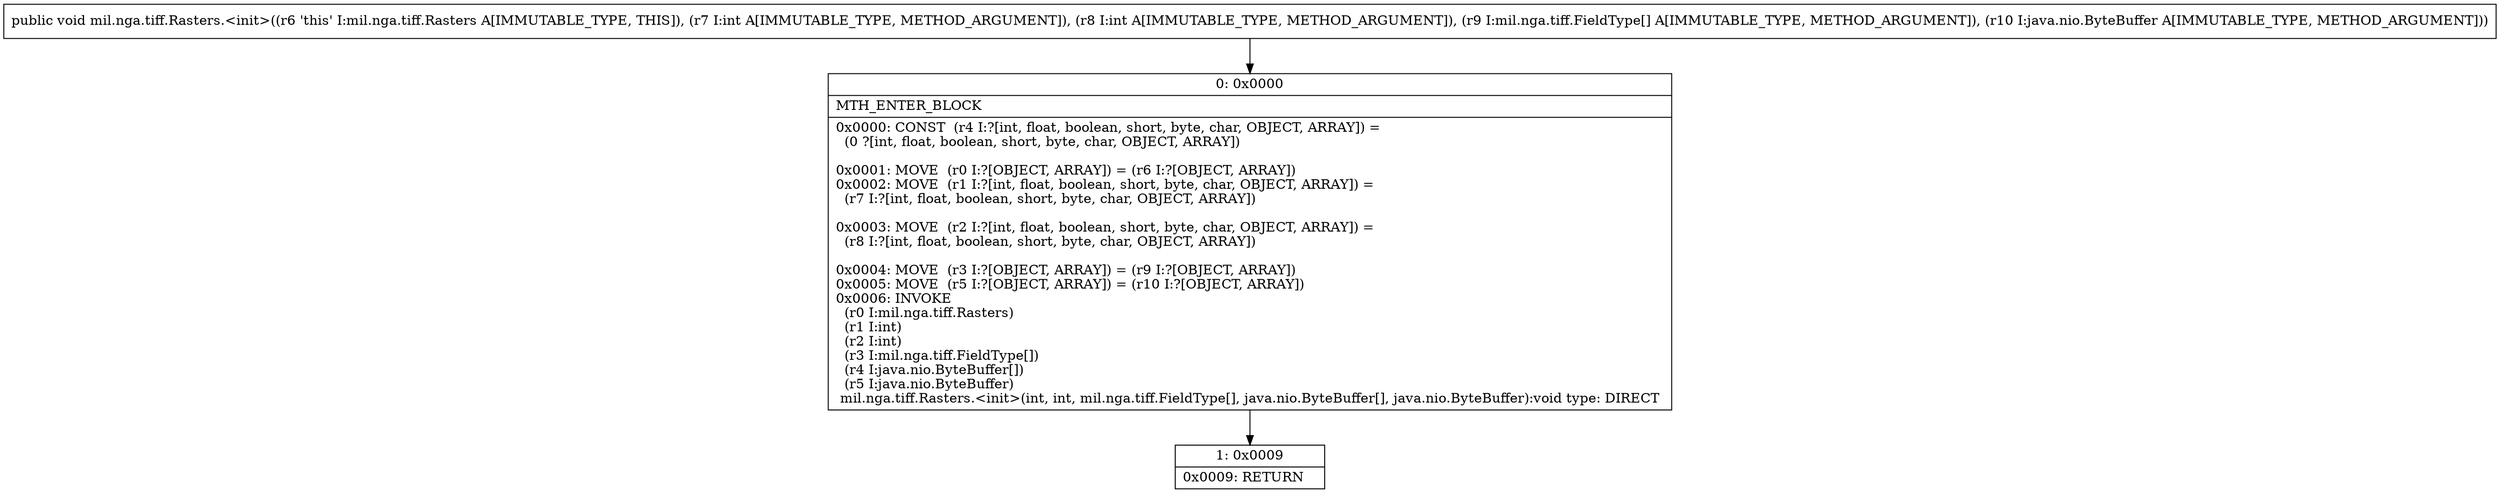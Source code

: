 digraph "CFG formil.nga.tiff.Rasters.\<init\>(II[Lmil\/nga\/tiff\/FieldType;Ljava\/nio\/ByteBuffer;)V" {
Node_0 [shape=record,label="{0\:\ 0x0000|MTH_ENTER_BLOCK\l|0x0000: CONST  (r4 I:?[int, float, boolean, short, byte, char, OBJECT, ARRAY]) = \l  (0 ?[int, float, boolean, short, byte, char, OBJECT, ARRAY])\l \l0x0001: MOVE  (r0 I:?[OBJECT, ARRAY]) = (r6 I:?[OBJECT, ARRAY]) \l0x0002: MOVE  (r1 I:?[int, float, boolean, short, byte, char, OBJECT, ARRAY]) = \l  (r7 I:?[int, float, boolean, short, byte, char, OBJECT, ARRAY])\l \l0x0003: MOVE  (r2 I:?[int, float, boolean, short, byte, char, OBJECT, ARRAY]) = \l  (r8 I:?[int, float, boolean, short, byte, char, OBJECT, ARRAY])\l \l0x0004: MOVE  (r3 I:?[OBJECT, ARRAY]) = (r9 I:?[OBJECT, ARRAY]) \l0x0005: MOVE  (r5 I:?[OBJECT, ARRAY]) = (r10 I:?[OBJECT, ARRAY]) \l0x0006: INVOKE  \l  (r0 I:mil.nga.tiff.Rasters)\l  (r1 I:int)\l  (r2 I:int)\l  (r3 I:mil.nga.tiff.FieldType[])\l  (r4 I:java.nio.ByteBuffer[])\l  (r5 I:java.nio.ByteBuffer)\l mil.nga.tiff.Rasters.\<init\>(int, int, mil.nga.tiff.FieldType[], java.nio.ByteBuffer[], java.nio.ByteBuffer):void type: DIRECT \l}"];
Node_1 [shape=record,label="{1\:\ 0x0009|0x0009: RETURN   \l}"];
MethodNode[shape=record,label="{public void mil.nga.tiff.Rasters.\<init\>((r6 'this' I:mil.nga.tiff.Rasters A[IMMUTABLE_TYPE, THIS]), (r7 I:int A[IMMUTABLE_TYPE, METHOD_ARGUMENT]), (r8 I:int A[IMMUTABLE_TYPE, METHOD_ARGUMENT]), (r9 I:mil.nga.tiff.FieldType[] A[IMMUTABLE_TYPE, METHOD_ARGUMENT]), (r10 I:java.nio.ByteBuffer A[IMMUTABLE_TYPE, METHOD_ARGUMENT])) }"];
MethodNode -> Node_0;
Node_0 -> Node_1;
}

